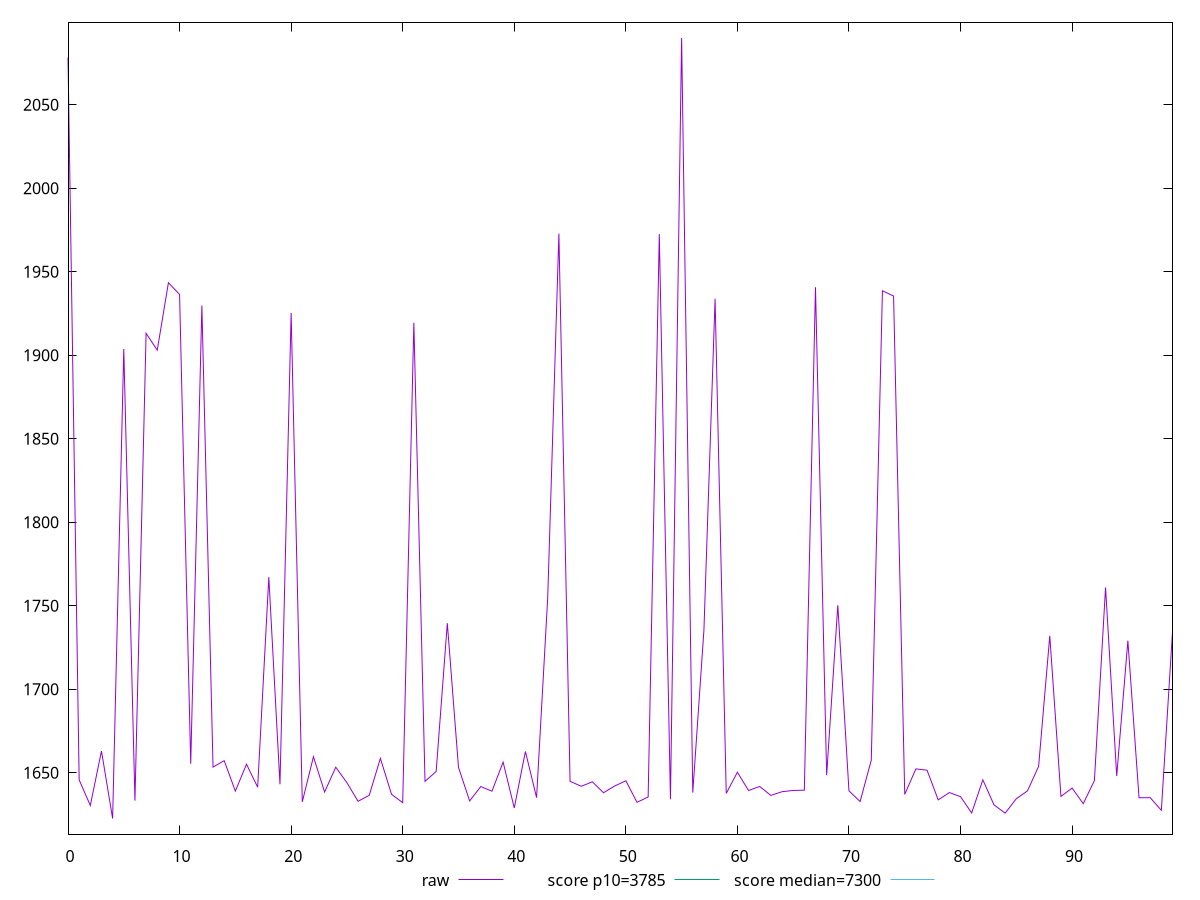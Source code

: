 reset

$raw <<EOF
0 2078.194
1 1645.6495
2 1630.3505
3 1662.98545
4 1622.5395000000003
5 1903.7400000000002
6 1633.2400000000002
7 1913.087
8 1902.985
9 1943.3900000000003
10 1936.355
11 1655.3165000000001
12 1929.7115
13 1653.344
14 1657.1785
15 1638.9465000000002
16 1655.0415
17 1641.29475
18 1767.0710000000004
19 1643.076
20 1925.2849999999999
21 1632.5150499999995
22 1659.5475
23 1638.3979999999997
24 1653.2559999999999
25 1643.9804499999998
26 1632.866
27 1636.4209999999996
28 1658.534
29 1637.0456499999996
30 1632.0325
31 1919.4050000000002
32 1644.7910000000002
33 1650.71435
34 1739.458
35 1653.187
36 1633.0675
37 1641.67765
38 1638.9035
39 1656.306
40 1628.8545
41 1662.6950000000002
42 1635.0549499999997
43 1754.9934999999998
44 1972.77
45 1644.8235
46 1641.8378
47 1644.5279999999998
48 1637.9835
49 1642.0089999999998
50 1645.1631499999999
51 1632.2399999999998
52 1635.4205000000002
53 1972.5099999999998
54 1634.0448000000001
55 2089.98
56 1638.0504999999998
57 1735.2795
58 1933.8249999999998
59 1637.5715
60 1650.2454000000002
61 1639.3169999999998
62 1641.7374999999997
63 1636.3745000000001
64 1638.5937
65 1639.3625
66 1639.497
67 1940.6844999999998
68 1648.4940000000001
69 1750.247
70 1639.1155000000003
71 1632.7194999999997
72 1657.48385
73 1938.5200000000004
74 1935.405
75 1636.984
76 1652.2681
77 1651.4609999999998
78 1633.696
79 1638.087
80 1635.6308
81 1625.869
82 1645.7195000000002
83 1630.71395
84 1625.75
85 1634.3865
86 1639.0885000000003
87 1653.78465
88 1731.9769999999999
89 1635.7749999999999
90 1640.7813999999998
91 1631.4325
92 1645.2259999999999
93 1760.8715
94 1648.0295999999998
95 1729.0699999999997
96 1634.9629999999997
97 1635.0349999999999
98 1627.4473
99 1734.1265
EOF

set key outside below
set xrange [0:99]
set yrange [1613.1906900000004:2099.32881]
set trange [1613.1906900000004:2099.32881]
set terminal svg size 640, 500 enhanced background rgb 'white'
set output "report_00020_2021-02-19T21:17:38.612Z2/interactive/samples/pages+cached+noadtech+nomedia+nocss/raw/values.svg"

plot $raw title "raw" with line, \
     3785 title "score p10=3785", \
     7300 title "score median=7300"

reset
